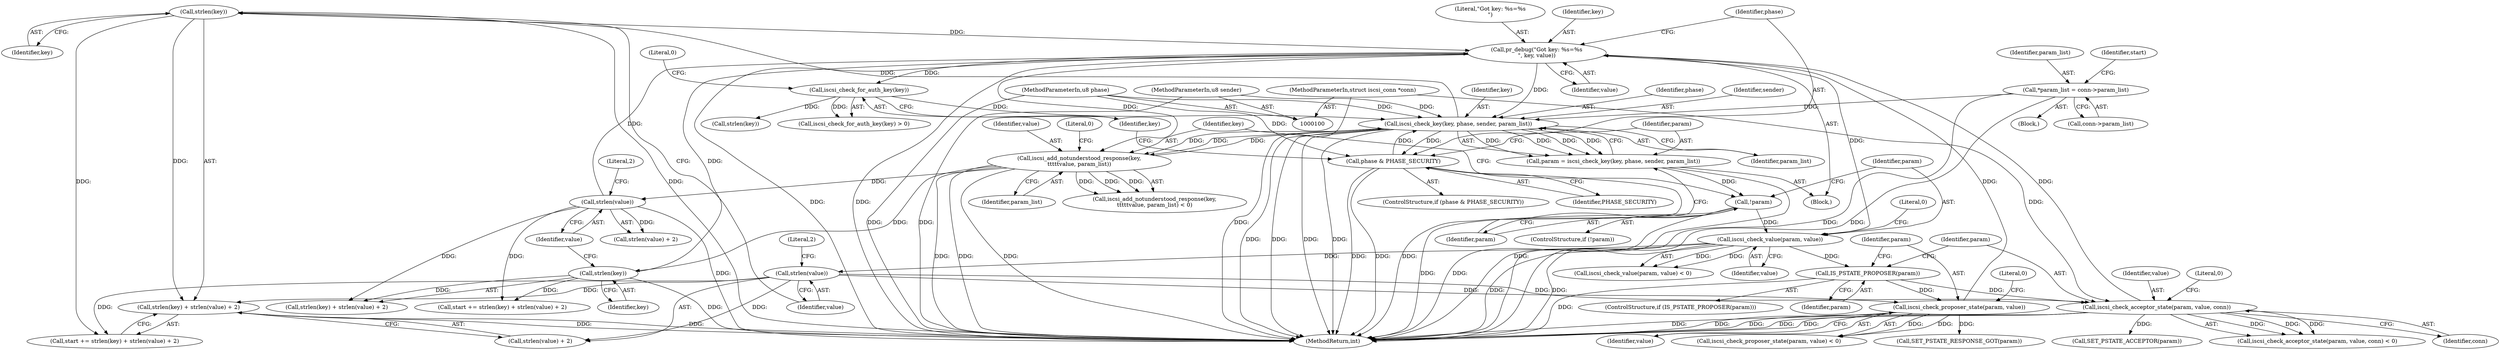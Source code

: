 digraph "0_linux_cea4dcfdad926a27a18e188720efe0f2c9403456_0@API" {
"1000256" [label="(Call,strlen(key) + strlen(value) + 2)"];
"1000257" [label="(Call,strlen(key))"];
"1000210" [label="(Call,iscsi_check_key(key, phase, sender, param_list))"];
"1000189" [label="(Call,iscsi_check_for_auth_key(key))"];
"1000178" [label="(Call,pr_debug(\"Got key: %s=%s\n\", key, value))"];
"1000235" [label="(Call,strlen(key))"];
"1000221" [label="(Call,iscsi_add_notunderstood_response(key,\n\t\t\t\t\tvalue, param_list))"];
"1000238" [label="(Call,strlen(value))"];
"1000285" [label="(Call,iscsi_check_acceptor_state(param, value, conn))"];
"1000264" [label="(Call,IS_PSTATE_PROPOSER(param))"];
"1000244" [label="(Call,iscsi_check_value(param, value))"];
"1000216" [label="(Call,!param)"];
"1000208" [label="(Call,param = iscsi_check_key(key, phase, sender, param_list))"];
"1000260" [label="(Call,strlen(value))"];
"1000105" [label="(MethodParameterIn,struct iscsi_conn *conn)"];
"1000269" [label="(Call,iscsi_check_proposer_state(param, value))"];
"1000183" [label="(Call,phase & PHASE_SECURITY)"];
"1000101" [label="(MethodParameterIn,u8 phase)"];
"1000102" [label="(MethodParameterIn,u8 sender)"];
"1000108" [label="(Call,*param_list = conn->param_list)"];
"1000285" [label="(Call,iscsi_check_acceptor_state(param, value, conn))"];
"1000108" [label="(Call,*param_list = conn->param_list)"];
"1000116" [label="(Identifier,start)"];
"1000268" [label="(Call,iscsi_check_proposer_state(param, value) < 0)"];
"1000189" [label="(Call,iscsi_check_for_auth_key(key))"];
"1000265" [label="(Identifier,param)"];
"1000184" [label="(Identifier,phase)"];
"1000109" [label="(Identifier,param_list)"];
"1000247" [label="(Literal,0)"];
"1000102" [label="(MethodParameterIn,u8 sender)"];
"1000220" [label="(Call,iscsi_add_notunderstood_response(key,\n\t\t\t\t\tvalue, param_list) < 0)"];
"1000244" [label="(Call,iscsi_check_value(param, value))"];
"1000279" [label="(Call,SET_PSTATE_RESPONSE_GOT(param))"];
"1000106" [label="(Block,)"];
"1000302" [label="(MethodReturn,int)"];
"1000101" [label="(MethodParameterIn,u8 phase)"];
"1000179" [label="(Literal,\"Got key: %s=%s\n\")"];
"1000235" [label="(Call,strlen(key))"];
"1000243" [label="(Call,iscsi_check_value(param, value) < 0)"];
"1000221" [label="(Call,iscsi_add_notunderstood_response(key,\n\t\t\t\t\tvalue, param_list))"];
"1000223" [label="(Identifier,value)"];
"1000232" [label="(Call,start += strlen(key) + strlen(value) + 2)"];
"1000237" [label="(Call,strlen(value) + 2)"];
"1000288" [label="(Identifier,conn)"];
"1000264" [label="(Call,IS_PSTATE_PROPOSER(param))"];
"1000182" [label="(ControlStructure,if (phase & PHASE_SECURITY))"];
"1000286" [label="(Identifier,param)"];
"1000180" [label="(Identifier,key)"];
"1000110" [label="(Call,conn->param_list)"];
"1000225" [label="(Literal,0)"];
"1000270" [label="(Identifier,param)"];
"1000212" [label="(Identifier,phase)"];
"1000256" [label="(Call,strlen(key) + strlen(value) + 2)"];
"1000236" [label="(Identifier,key)"];
"1000213" [label="(Identifier,sender)"];
"1000258" [label="(Identifier,key)"];
"1000178" [label="(Call,pr_debug(\"Got key: %s=%s\n\", key, value))"];
"1000240" [label="(Literal,2)"];
"1000284" [label="(Call,iscsi_check_acceptor_state(param, value, conn) < 0)"];
"1000191" [label="(Literal,0)"];
"1000190" [label="(Identifier,key)"];
"1000260" [label="(Call,strlen(value))"];
"1000254" [label="(Call,start += strlen(key) + strlen(value) + 2)"];
"1000208" [label="(Call,param = iscsi_check_key(key, phase, sender, param_list))"];
"1000262" [label="(Literal,2)"];
"1000257" [label="(Call,strlen(key))"];
"1000211" [label="(Identifier,key)"];
"1000263" [label="(ControlStructure,if (IS_PSTATE_PROPOSER(param)))"];
"1000272" [label="(Literal,0)"];
"1000269" [label="(Call,iscsi_check_proposer_state(param, value))"];
"1000159" [label="(Block,)"];
"1000216" [label="(Call,!param)"];
"1000246" [label="(Identifier,value)"];
"1000287" [label="(Identifier,value)"];
"1000238" [label="(Call,strlen(value))"];
"1000224" [label="(Identifier,param_list)"];
"1000198" [label="(Call,strlen(key))"];
"1000259" [label="(Call,strlen(value) + 2)"];
"1000239" [label="(Identifier,value)"];
"1000183" [label="(Call,phase & PHASE_SECURITY)"];
"1000222" [label="(Identifier,key)"];
"1000210" [label="(Call,iscsi_check_key(key, phase, sender, param_list))"];
"1000217" [label="(Identifier,param)"];
"1000289" [label="(Literal,0)"];
"1000214" [label="(Identifier,param_list)"];
"1000185" [label="(Identifier,PHASE_SECURITY)"];
"1000261" [label="(Identifier,value)"];
"1000181" [label="(Identifier,value)"];
"1000271" [label="(Identifier,value)"];
"1000245" [label="(Identifier,param)"];
"1000234" [label="(Call,strlen(key) + strlen(value) + 2)"];
"1000209" [label="(Identifier,param)"];
"1000296" [label="(Call,SET_PSTATE_ACCEPTOR(param))"];
"1000215" [label="(ControlStructure,if (!param))"];
"1000105" [label="(MethodParameterIn,struct iscsi_conn *conn)"];
"1000188" [label="(Call,iscsi_check_for_auth_key(key) > 0)"];
"1000256" -> "1000254"  [label="AST: "];
"1000256" -> "1000259"  [label="CFG: "];
"1000257" -> "1000256"  [label="AST: "];
"1000259" -> "1000256"  [label="AST: "];
"1000254" -> "1000256"  [label="CFG: "];
"1000256" -> "1000302"  [label="DDG: "];
"1000256" -> "1000302"  [label="DDG: "];
"1000257" -> "1000256"  [label="DDG: "];
"1000260" -> "1000256"  [label="DDG: "];
"1000257" -> "1000258"  [label="CFG: "];
"1000258" -> "1000257"  [label="AST: "];
"1000261" -> "1000257"  [label="CFG: "];
"1000257" -> "1000302"  [label="DDG: "];
"1000257" -> "1000178"  [label="DDG: "];
"1000257" -> "1000254"  [label="DDG: "];
"1000210" -> "1000257"  [label="DDG: "];
"1000210" -> "1000208"  [label="AST: "];
"1000210" -> "1000214"  [label="CFG: "];
"1000211" -> "1000210"  [label="AST: "];
"1000212" -> "1000210"  [label="AST: "];
"1000213" -> "1000210"  [label="AST: "];
"1000214" -> "1000210"  [label="AST: "];
"1000208" -> "1000210"  [label="CFG: "];
"1000210" -> "1000302"  [label="DDG: "];
"1000210" -> "1000302"  [label="DDG: "];
"1000210" -> "1000302"  [label="DDG: "];
"1000210" -> "1000302"  [label="DDG: "];
"1000210" -> "1000183"  [label="DDG: "];
"1000210" -> "1000208"  [label="DDG: "];
"1000210" -> "1000208"  [label="DDG: "];
"1000210" -> "1000208"  [label="DDG: "];
"1000210" -> "1000208"  [label="DDG: "];
"1000189" -> "1000210"  [label="DDG: "];
"1000178" -> "1000210"  [label="DDG: "];
"1000183" -> "1000210"  [label="DDG: "];
"1000101" -> "1000210"  [label="DDG: "];
"1000102" -> "1000210"  [label="DDG: "];
"1000108" -> "1000210"  [label="DDG: "];
"1000221" -> "1000210"  [label="DDG: "];
"1000210" -> "1000221"  [label="DDG: "];
"1000210" -> "1000221"  [label="DDG: "];
"1000189" -> "1000188"  [label="AST: "];
"1000189" -> "1000190"  [label="CFG: "];
"1000190" -> "1000189"  [label="AST: "];
"1000191" -> "1000189"  [label="CFG: "];
"1000189" -> "1000188"  [label="DDG: "];
"1000178" -> "1000189"  [label="DDG: "];
"1000189" -> "1000198"  [label="DDG: "];
"1000178" -> "1000159"  [label="AST: "];
"1000178" -> "1000181"  [label="CFG: "];
"1000179" -> "1000178"  [label="AST: "];
"1000180" -> "1000178"  [label="AST: "];
"1000181" -> "1000178"  [label="AST: "];
"1000184" -> "1000178"  [label="CFG: "];
"1000178" -> "1000302"  [label="DDG: "];
"1000178" -> "1000302"  [label="DDG: "];
"1000235" -> "1000178"  [label="DDG: "];
"1000238" -> "1000178"  [label="DDG: "];
"1000285" -> "1000178"  [label="DDG: "];
"1000269" -> "1000178"  [label="DDG: "];
"1000178" -> "1000221"  [label="DDG: "];
"1000178" -> "1000244"  [label="DDG: "];
"1000235" -> "1000234"  [label="AST: "];
"1000235" -> "1000236"  [label="CFG: "];
"1000236" -> "1000235"  [label="AST: "];
"1000239" -> "1000235"  [label="CFG: "];
"1000235" -> "1000302"  [label="DDG: "];
"1000235" -> "1000232"  [label="DDG: "];
"1000235" -> "1000234"  [label="DDG: "];
"1000221" -> "1000235"  [label="DDG: "];
"1000221" -> "1000220"  [label="AST: "];
"1000221" -> "1000224"  [label="CFG: "];
"1000222" -> "1000221"  [label="AST: "];
"1000223" -> "1000221"  [label="AST: "];
"1000224" -> "1000221"  [label="AST: "];
"1000225" -> "1000221"  [label="CFG: "];
"1000221" -> "1000302"  [label="DDG: "];
"1000221" -> "1000302"  [label="DDG: "];
"1000221" -> "1000302"  [label="DDG: "];
"1000221" -> "1000220"  [label="DDG: "];
"1000221" -> "1000220"  [label="DDG: "];
"1000221" -> "1000220"  [label="DDG: "];
"1000221" -> "1000238"  [label="DDG: "];
"1000238" -> "1000237"  [label="AST: "];
"1000238" -> "1000239"  [label="CFG: "];
"1000239" -> "1000238"  [label="AST: "];
"1000240" -> "1000238"  [label="CFG: "];
"1000238" -> "1000302"  [label="DDG: "];
"1000238" -> "1000232"  [label="DDG: "];
"1000238" -> "1000234"  [label="DDG: "];
"1000238" -> "1000237"  [label="DDG: "];
"1000285" -> "1000284"  [label="AST: "];
"1000285" -> "1000288"  [label="CFG: "];
"1000286" -> "1000285"  [label="AST: "];
"1000287" -> "1000285"  [label="AST: "];
"1000288" -> "1000285"  [label="AST: "];
"1000289" -> "1000285"  [label="CFG: "];
"1000285" -> "1000302"  [label="DDG: "];
"1000285" -> "1000302"  [label="DDG: "];
"1000285" -> "1000302"  [label="DDG: "];
"1000285" -> "1000284"  [label="DDG: "];
"1000285" -> "1000284"  [label="DDG: "];
"1000285" -> "1000284"  [label="DDG: "];
"1000264" -> "1000285"  [label="DDG: "];
"1000260" -> "1000285"  [label="DDG: "];
"1000105" -> "1000285"  [label="DDG: "];
"1000285" -> "1000296"  [label="DDG: "];
"1000264" -> "1000263"  [label="AST: "];
"1000264" -> "1000265"  [label="CFG: "];
"1000265" -> "1000264"  [label="AST: "];
"1000270" -> "1000264"  [label="CFG: "];
"1000286" -> "1000264"  [label="CFG: "];
"1000264" -> "1000302"  [label="DDG: "];
"1000244" -> "1000264"  [label="DDG: "];
"1000264" -> "1000269"  [label="DDG: "];
"1000244" -> "1000243"  [label="AST: "];
"1000244" -> "1000246"  [label="CFG: "];
"1000245" -> "1000244"  [label="AST: "];
"1000246" -> "1000244"  [label="AST: "];
"1000247" -> "1000244"  [label="CFG: "];
"1000244" -> "1000302"  [label="DDG: "];
"1000244" -> "1000302"  [label="DDG: "];
"1000244" -> "1000243"  [label="DDG: "];
"1000244" -> "1000243"  [label="DDG: "];
"1000216" -> "1000244"  [label="DDG: "];
"1000244" -> "1000260"  [label="DDG: "];
"1000216" -> "1000215"  [label="AST: "];
"1000216" -> "1000217"  [label="CFG: "];
"1000217" -> "1000216"  [label="AST: "];
"1000222" -> "1000216"  [label="CFG: "];
"1000245" -> "1000216"  [label="CFG: "];
"1000216" -> "1000302"  [label="DDG: "];
"1000216" -> "1000302"  [label="DDG: "];
"1000208" -> "1000216"  [label="DDG: "];
"1000208" -> "1000159"  [label="AST: "];
"1000209" -> "1000208"  [label="AST: "];
"1000217" -> "1000208"  [label="CFG: "];
"1000208" -> "1000302"  [label="DDG: "];
"1000260" -> "1000259"  [label="AST: "];
"1000260" -> "1000261"  [label="CFG: "];
"1000261" -> "1000260"  [label="AST: "];
"1000262" -> "1000260"  [label="CFG: "];
"1000260" -> "1000254"  [label="DDG: "];
"1000260" -> "1000259"  [label="DDG: "];
"1000260" -> "1000269"  [label="DDG: "];
"1000105" -> "1000100"  [label="AST: "];
"1000105" -> "1000302"  [label="DDG: "];
"1000269" -> "1000268"  [label="AST: "];
"1000269" -> "1000271"  [label="CFG: "];
"1000270" -> "1000269"  [label="AST: "];
"1000271" -> "1000269"  [label="AST: "];
"1000272" -> "1000269"  [label="CFG: "];
"1000269" -> "1000302"  [label="DDG: "];
"1000269" -> "1000302"  [label="DDG: "];
"1000269" -> "1000268"  [label="DDG: "];
"1000269" -> "1000268"  [label="DDG: "];
"1000269" -> "1000279"  [label="DDG: "];
"1000183" -> "1000182"  [label="AST: "];
"1000183" -> "1000185"  [label="CFG: "];
"1000184" -> "1000183"  [label="AST: "];
"1000185" -> "1000183"  [label="AST: "];
"1000190" -> "1000183"  [label="CFG: "];
"1000209" -> "1000183"  [label="CFG: "];
"1000183" -> "1000302"  [label="DDG: "];
"1000183" -> "1000302"  [label="DDG: "];
"1000183" -> "1000302"  [label="DDG: "];
"1000101" -> "1000183"  [label="DDG: "];
"1000101" -> "1000100"  [label="AST: "];
"1000101" -> "1000302"  [label="DDG: "];
"1000102" -> "1000100"  [label="AST: "];
"1000102" -> "1000302"  [label="DDG: "];
"1000108" -> "1000106"  [label="AST: "];
"1000108" -> "1000110"  [label="CFG: "];
"1000109" -> "1000108"  [label="AST: "];
"1000110" -> "1000108"  [label="AST: "];
"1000116" -> "1000108"  [label="CFG: "];
"1000108" -> "1000302"  [label="DDG: "];
"1000108" -> "1000302"  [label="DDG: "];
}
